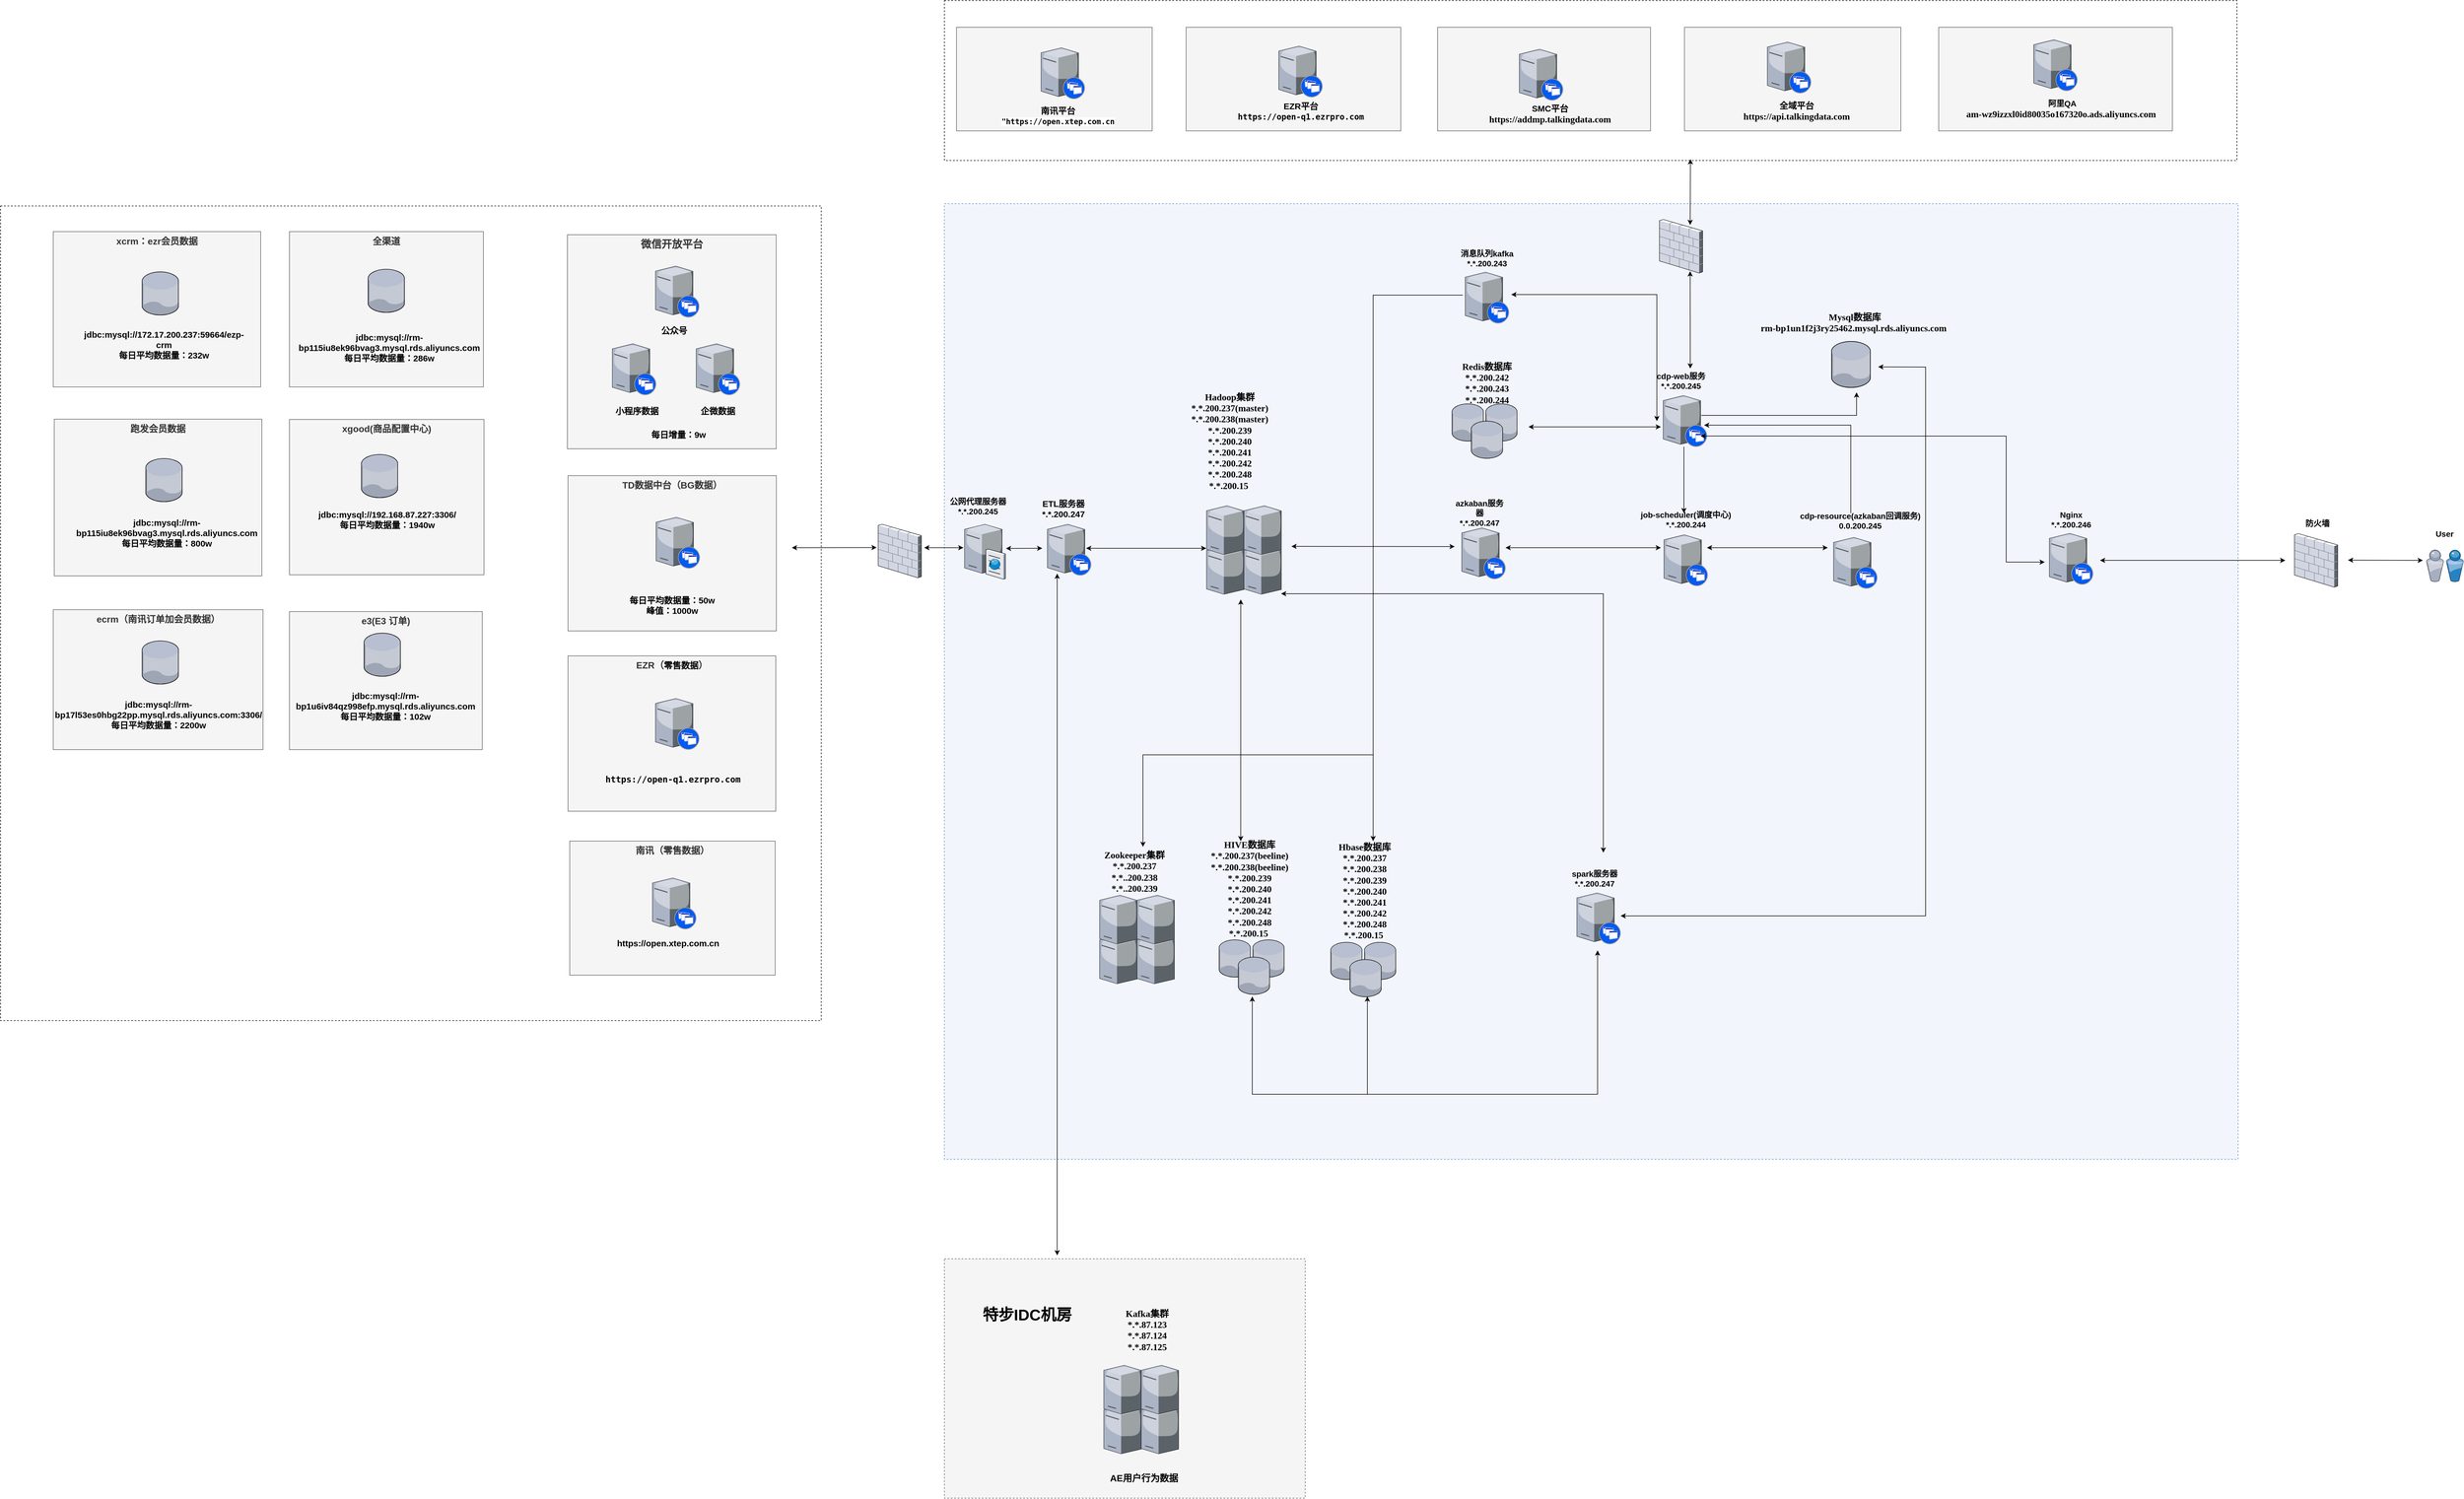 <mxfile version="24.0.7" type="github">
  <diagram name="Page-1" id="e3a06f82-3646-2815-327d-82caf3d4e204">
    <mxGraphModel dx="1952" dy="19" grid="0" gridSize="10" guides="1" tooltips="1" connect="1" arrows="1" fold="1" page="0" pageScale="1.5" pageWidth="1169" pageHeight="826" background="none" math="0" shadow="0">
      <root>
        <mxCell id="0" style=";html=1;" />
        <mxCell id="1" style=";html=1;" parent="0" />
        <mxCell id="J9wxSw6iIS5L3MnxYvVa-159" value="" style="rounded=0;whiteSpace=wrap;html=1;dashed=1;" vertex="1" parent="1">
          <mxGeometry x="-945" y="1126" width="1426" height="1416" as="geometry" />
        </mxCell>
        <mxCell id="J9wxSw6iIS5L3MnxYvVa-145" value="&lt;b style=&quot;font-size: 16px;&quot;&gt;xgood(&lt;/b&gt;&lt;span style=&quot;font-size: 16px;&quot;&gt;&lt;b&gt;商品配置中心&lt;/b&gt;&lt;/span&gt;&lt;b style=&quot;font-size: 16px;&quot;&gt;)&lt;/b&gt;" style="whiteSpace=wrap;html=1;fillColor=#f5f5f5;fontSize=14;strokeColor=#666666;verticalAlign=top;fontColor=#333333;" vertex="1" parent="1">
          <mxGeometry x="-443" y="1497.1" width="338" height="270" as="geometry" />
        </mxCell>
        <mxCell id="J9wxSw6iIS5L3MnxYvVa-85" value="" style="rounded=0;whiteSpace=wrap;html=1;dashed=1;" vertex="1" parent="1">
          <mxGeometry x="695" y="769" width="2246" height="278" as="geometry" />
        </mxCell>
        <mxCell id="J9wxSw6iIS5L3MnxYvVa-129" value="" style="rounded=0;whiteSpace=wrap;html=1;fillColor=#f5f5f5;fontColor=#333333;strokeColor=#666666;" vertex="1" parent="1">
          <mxGeometry x="1115" y="815.5" width="373" height="180" as="geometry" />
        </mxCell>
        <mxCell id="J9wxSw6iIS5L3MnxYvVa-125" value="" style="rounded=0;whiteSpace=wrap;html=1;fillColor=#f5f5f5;fontColor=#333333;strokeColor=#666666;" vertex="1" parent="1">
          <mxGeometry x="1981" y="815.5" width="376" height="180" as="geometry" />
        </mxCell>
        <mxCell id="J9wxSw6iIS5L3MnxYvVa-126" value="" style="rounded=0;whiteSpace=wrap;html=1;fillColor=#f5f5f5;fontColor=#333333;strokeColor=#666666;" vertex="1" parent="1">
          <mxGeometry x="1552" y="815.5" width="370" height="180" as="geometry" />
        </mxCell>
        <mxCell id="J9wxSw6iIS5L3MnxYvVa-118" value="" style="rounded=0;whiteSpace=wrap;html=1;dashed=1;fillColor=#f5f5f5;fontColor=#333333;strokeColor=#666666;" vertex="1" parent="1">
          <mxGeometry x="695" y="2956" width="627" height="416" as="geometry" />
        </mxCell>
        <mxCell id="J9wxSw6iIS5L3MnxYvVa-117" value="" style="rounded=0;whiteSpace=wrap;html=1;dashed=1;fillColor=#F2F6FC;strokeColor=#6c8ebf;" vertex="1" parent="1">
          <mxGeometry x="695" y="1122" width="2248" height="1661" as="geometry" />
        </mxCell>
        <mxCell id="6a7d8f32e03d9370-58" value="&lt;font style=&quot;font-size: 16px;&quot;&gt;&lt;b&gt;TD数据中台（BG数据）&lt;/b&gt;&lt;/font&gt;" style="whiteSpace=wrap;html=1;fillColor=#f5f5f5;fontSize=14;strokeColor=#666666;verticalAlign=top;fontColor=#333333;" parent="1" vertex="1">
          <mxGeometry x="41" y="1594.71" width="362" height="270" as="geometry" />
        </mxCell>
        <mxCell id="6a7d8f32e03d9370-57" value="&lt;b&gt;&lt;font style=&quot;font-size: 18px;&quot;&gt;微信开放平台&lt;/font&gt;&lt;/b&gt;" style="whiteSpace=wrap;html=1;fillColor=#f5f5f5;fontSize=14;strokeColor=#666666;verticalAlign=top;fontColor=#333333;" parent="1" vertex="1">
          <mxGeometry x="40" y="1176" width="362.75" height="372" as="geometry" />
        </mxCell>
        <mxCell id="6a7d8f32e03d9370-10" value="" style="verticalLabelPosition=bottom;aspect=fixed;html=1;verticalAlign=top;strokeColor=none;shape=mxgraph.citrix.xenapp_server;fillColor=#66B2FF;gradientColor=#0066CC;fontSize=14;" parent="1" vertex="1">
          <mxGeometry x="874.0" y="1679.25" width="76" height="89" as="geometry" />
        </mxCell>
        <mxCell id="6a7d8f32e03d9370-15" value="" style="verticalLabelPosition=top;aspect=fixed;html=1;verticalAlign=bottom;strokeColor=none;shape=mxgraph.citrix.cache_server;fillColor=#66B2FF;gradientColor=#0066CC;fontSize=14;labelPosition=center;align=center;" parent="1" vertex="1">
          <mxGeometry x="730" y="1677" width="71" height="97.5" as="geometry" />
        </mxCell>
        <mxCell id="6a7d8f32e03d9370-19" value="" style="verticalLabelPosition=bottom;aspect=fixed;html=1;verticalAlign=top;strokeColor=none;shape=mxgraph.citrix.firewall;fillColor=#66B2FF;gradientColor=#0066CC;fontSize=14;" parent="1" vertex="1">
          <mxGeometry x="580" y="1679.25" width="75" height="93" as="geometry" />
        </mxCell>
        <mxCell id="gLpcdgS0-0nNWrfdr-57-5" value="&lt;b&gt;&lt;font style=&quot;font-size: 15px;&quot;&gt;公众号&lt;/font&gt;&lt;/b&gt;" style="text;html=1;align=center;verticalAlign=middle;whiteSpace=wrap;rounded=0;" parent="1" vertex="1">
          <mxGeometry x="191.75" y="1326.6" width="67" height="30" as="geometry" />
        </mxCell>
        <mxCell id="gLpcdgS0-0nNWrfdr-57-6" value="小程序数据" style="text;html=1;align=center;verticalAlign=middle;whiteSpace=wrap;rounded=0;fontSize=15;fontStyle=1" parent="1" vertex="1">
          <mxGeometry x="115.75" y="1467.1" width="90.25" height="30" as="geometry" />
        </mxCell>
        <mxCell id="gLpcdgS0-0nNWrfdr-57-10" value="&lt;font style=&quot;font-size: 15px;&quot;&gt;&lt;b&gt;企微数据&lt;/b&gt;&lt;/font&gt;" style="text;html=1;align=center;verticalAlign=middle;whiteSpace=wrap;rounded=0;" parent="1" vertex="1">
          <mxGeometry x="268.25" y="1467.1" width="67" height="30" as="geometry" />
        </mxCell>
        <mxCell id="gLpcdgS0-0nNWrfdr-57-14" value="&lt;br&gt;&lt;div&gt;&lt;span style=&quot;font-size: 15px;&quot;&gt;&lt;b&gt;每日平均数据量：50w&lt;/b&gt;&lt;/span&gt;&lt;/div&gt;&lt;div&gt;&lt;span style=&quot;font-size: 15px;&quot;&gt;&lt;b&gt;峰值：1000w&lt;/b&gt;&lt;/span&gt;&lt;/div&gt;" style="text;html=1;align=center;verticalAlign=middle;whiteSpace=wrap;rounded=0;" parent="1" vertex="1">
          <mxGeometry x="113" y="1798" width="218.12" height="29.71" as="geometry" />
        </mxCell>
        <mxCell id="gLpcdgS0-0nNWrfdr-57-15" value="&lt;b&gt;&lt;font style=&quot;font-size: 16px;&quot;&gt;EZR（&lt;/font&gt;&lt;/b&gt;&lt;span style=&quot;color: rgb(0, 0, 0); font-size: 15px; font-weight: 700;&quot;&gt;零售数据&lt;/span&gt;&lt;b&gt;&lt;font style=&quot;font-size: 16px;&quot;&gt;）&lt;/font&gt;&lt;/b&gt;" style="whiteSpace=wrap;html=1;fillColor=#f5f5f5;fontSize=14;strokeColor=#666666;verticalAlign=top;fontColor=#333333;" parent="1" vertex="1">
          <mxGeometry x="41" y="1908" width="361" height="270" as="geometry" />
        </mxCell>
        <mxCell id="gLpcdgS0-0nNWrfdr-57-18" value="&lt;b&gt;&lt;font style=&quot;font-size: 16px;&quot;&gt;南讯（零售数据）&lt;/font&gt;&lt;/b&gt;" style="whiteSpace=wrap;html=1;fillColor=#f5f5f5;fontSize=14;strokeColor=#666666;verticalAlign=top;fontColor=#333333;" parent="1" vertex="1">
          <mxGeometry x="44" y="2229.95" width="357" height="233.05" as="geometry" />
        </mxCell>
        <mxCell id="gLpcdgS0-0nNWrfdr-57-29" value="ETL服务器&lt;div style=&quot;font-size: 15px;&quot;&gt;*.*.200.247&lt;/div&gt;" style="text;html=1;align=center;verticalAlign=middle;whiteSpace=wrap;rounded=0;fontSize=15;fontStyle=1" parent="1" vertex="1">
          <mxGeometry x="832" y="1637" width="140" height="30" as="geometry" />
        </mxCell>
        <mxCell id="gLpcdgS0-0nNWrfdr-57-30" value="公网代理服务器&lt;div style=&quot;font-size: 14px;&quot;&gt;*.*.200.245&lt;/div&gt;" style="text;html=1;align=center;verticalAlign=middle;whiteSpace=wrap;rounded=0;fontSize=14;fontStyle=1" parent="1" vertex="1">
          <mxGeometry x="701" y="1633" width="105" height="30" as="geometry" />
        </mxCell>
        <mxCell id="gLpcdgS0-0nNWrfdr-57-40" value="" style="verticalLabelPosition=bottom;aspect=fixed;html=1;verticalAlign=top;strokeColor=none;shape=mxgraph.citrix.xenapp_server;fillColor=#66B2FF;gradientColor=#0066CC;fontSize=14;" parent="1" vertex="1">
          <mxGeometry x="1276" y="848" width="76" height="89" as="geometry" />
        </mxCell>
        <mxCell id="gLpcdgS0-0nNWrfdr-57-41" value="EZR平台&lt;div&gt;&lt;font face=&quot;JetBrains Mono, monospace&quot;&gt;&lt;span style=&quot;font-size: 14px;&quot;&gt;https://open-q1.ezrpro.com&lt;/span&gt;&lt;/font&gt;&lt;br&gt;&lt;/div&gt;" style="text;html=1;align=center;verticalAlign=middle;whiteSpace=wrap;rounded=0;fontSize=15;fontStyle=1" parent="1" vertex="1">
          <mxGeometry x="1149.5" y="946" width="329" height="30.5" as="geometry" />
        </mxCell>
        <mxCell id="J9wxSw6iIS5L3MnxYvVa-1" value="" style="verticalLabelPosition=bottom;aspect=fixed;html=1;verticalAlign=top;strokeColor=none;shape=mxgraph.citrix.xenapp_server;fillColor=#66B2FF;gradientColor=#0066CC;fontSize=14;" vertex="1" parent="1">
          <mxGeometry x="193.0" y="1230.6" width="76" height="89" as="geometry" />
        </mxCell>
        <mxCell id="J9wxSw6iIS5L3MnxYvVa-2" value="" style="verticalLabelPosition=bottom;aspect=fixed;html=1;verticalAlign=top;strokeColor=none;shape=mxgraph.citrix.xenapp_server;fillColor=#66B2FF;gradientColor=#0066CC;fontSize=14;" vertex="1" parent="1">
          <mxGeometry x="118.0" y="1365.6" width="76" height="89" as="geometry" />
        </mxCell>
        <mxCell id="J9wxSw6iIS5L3MnxYvVa-3" value="" style="verticalLabelPosition=bottom;aspect=fixed;html=1;verticalAlign=top;strokeColor=none;shape=mxgraph.citrix.xenapp_server;fillColor=#66B2FF;gradientColor=#0066CC;fontSize=14;" vertex="1" parent="1">
          <mxGeometry x="263.75" y="1365.6" width="76" height="89" as="geometry" />
        </mxCell>
        <mxCell id="J9wxSw6iIS5L3MnxYvVa-4" value="" style="verticalLabelPosition=bottom;aspect=fixed;html=1;verticalAlign=top;strokeColor=none;shape=mxgraph.citrix.xenapp_server;fillColor=#66B2FF;gradientColor=#0066CC;fontSize=14;" vertex="1" parent="1">
          <mxGeometry x="194.0" y="1667" width="76" height="89" as="geometry" />
        </mxCell>
        <mxCell id="J9wxSw6iIS5L3MnxYvVa-6" value="" style="verticalLabelPosition=bottom;aspect=fixed;html=1;verticalAlign=top;strokeColor=none;shape=mxgraph.citrix.xenapp_server;fillColor=#66B2FF;gradientColor=#0066CC;fontSize=14;" vertex="1" parent="1">
          <mxGeometry x="193.0" y="1982.0" width="76" height="89" as="geometry" />
        </mxCell>
        <mxCell id="J9wxSw6iIS5L3MnxYvVa-7" value="" style="rounded=0;whiteSpace=wrap;html=1;fillColor=#f5f5f5;fontColor=#333333;strokeColor=#666666;" vertex="1" parent="1">
          <mxGeometry x="716" y="815.5" width="340" height="180" as="geometry" />
        </mxCell>
        <mxCell id="J9wxSw6iIS5L3MnxYvVa-8" value="" style="verticalLabelPosition=bottom;aspect=fixed;html=1;verticalAlign=top;strokeColor=none;shape=mxgraph.citrix.xenapp_server;fillColor=#66B2FF;gradientColor=#0066CC;fontSize=14;" vertex="1" parent="1">
          <mxGeometry x="863" y="851" width="76" height="89" as="geometry" />
        </mxCell>
        <mxCell id="J9wxSw6iIS5L3MnxYvVa-9" value="南讯平台&lt;div&gt;&lt;span style=&quot;font-family: &amp;quot;JetBrains Mono&amp;quot;, monospace; font-size: 9.8pt; background-color: rgb(255, 255, 255);&quot;&gt;&quot;https://open.xtep.com.cn&lt;/span&gt;&lt;/div&gt;" style="text;html=1;align=center;verticalAlign=middle;whiteSpace=wrap;rounded=0;fontSize=15;fontStyle=1" vertex="1" parent="1">
          <mxGeometry x="729" y="960" width="327" height="17" as="geometry" />
        </mxCell>
        <mxCell id="J9wxSw6iIS5L3MnxYvVa-11" value="" style="verticalLabelPosition=bottom;aspect=fixed;html=1;verticalAlign=top;strokeColor=none;shape=mxgraph.citrix.xenapp_server;fillColor=#66B2FF;gradientColor=#0066CC;fontSize=14;" vertex="1" parent="1">
          <mxGeometry x="1694.0" y="853.5" width="76" height="89" as="geometry" />
        </mxCell>
        <mxCell id="J9wxSw6iIS5L3MnxYvVa-12" value="SMC平台&lt;div&gt;&lt;div&gt;&lt;span style=&quot;font-size: 12pt; font-family: BookAntiqua;&quot;&gt;https://addmp.talkingdata.com&lt;/span&gt;&lt;/div&gt;&lt;br&gt;&lt;/div&gt;" style="text;html=1;align=center;verticalAlign=middle;whiteSpace=wrap;rounded=0;fontSize=15;fontStyle=1" vertex="1" parent="1">
          <mxGeometry x="1626.5" y="960" width="241" height="30" as="geometry" />
        </mxCell>
        <mxCell id="J9wxSw6iIS5L3MnxYvVa-14" value="" style="verticalLabelPosition=bottom;aspect=fixed;html=1;verticalAlign=top;strokeColor=none;shape=mxgraph.citrix.xenapp_server;fillColor=#66B2FF;gradientColor=#0066CC;fontSize=14;" vertex="1" parent="1">
          <mxGeometry x="2125" y="841" width="76" height="89" as="geometry" />
        </mxCell>
        <mxCell id="J9wxSw6iIS5L3MnxYvVa-15" value="全域平台&lt;div&gt;&lt;p style=&quot;margin: 0pt 0pt 0.0pt; text-align: justify; font-family: 等线; font-size: 10.5pt;&quot; class=&quot;MsoNormal&quot;&gt;&lt;span style=&quot;font-family: 宋体; font-size: 12pt;&quot;&gt;https://api.talkingdata.com&lt;/span&gt;&lt;/p&gt;&lt;/div&gt;" style="text;html=1;align=center;verticalAlign=middle;whiteSpace=wrap;rounded=0;fontSize=15;fontStyle=1" vertex="1" parent="1">
          <mxGeometry x="2112.19" y="947" width="127.81" height="28.5" as="geometry" />
        </mxCell>
        <mxCell id="J9wxSw6iIS5L3MnxYvVa-16" value="" style="verticalLabelPosition=bottom;sketch=0;aspect=fixed;html=1;verticalAlign=top;strokeColor=none;align=center;outlineConnect=0;shape=mxgraph.citrix.tower_server;" vertex="1" parent="1">
          <mxGeometry x="1150.5" y="1716" width="65" height="85" as="geometry" />
        </mxCell>
        <mxCell id="J9wxSw6iIS5L3MnxYvVa-17" value="" style="verticalLabelPosition=bottom;sketch=0;aspect=fixed;html=1;verticalAlign=top;strokeColor=none;align=center;outlineConnect=0;shape=mxgraph.citrix.tower_server;" vertex="1" parent="1">
          <mxGeometry x="1215.5" y="1716" width="65" height="85" as="geometry" />
        </mxCell>
        <mxCell id="J9wxSw6iIS5L3MnxYvVa-18" value="" style="verticalLabelPosition=bottom;sketch=0;aspect=fixed;html=1;verticalAlign=top;strokeColor=none;align=center;outlineConnect=0;shape=mxgraph.citrix.tower_server;" vertex="1" parent="1">
          <mxGeometry x="1150.5" y="1647" width="65" height="85" as="geometry" />
        </mxCell>
        <mxCell id="J9wxSw6iIS5L3MnxYvVa-19" value="" style="verticalLabelPosition=bottom;sketch=0;aspect=fixed;html=1;verticalAlign=top;strokeColor=none;align=center;outlineConnect=0;shape=mxgraph.citrix.tower_server;" vertex="1" parent="1">
          <mxGeometry x="1215.5" y="1647" width="65" height="85" as="geometry" />
        </mxCell>
        <mxCell id="J9wxSw6iIS5L3MnxYvVa-20" value="&lt;div&gt;&lt;span style=&quot;font-size: 12.025pt; font-family: 宋体; font-weight: bold;&quot;&gt;Hadoop集群&lt;br&gt;&lt;/span&gt;&lt;/div&gt;&lt;div&gt;&lt;span style=&quot;font-size: 12pt; font-family: 宋体; font-weight: bold;&quot;&gt;*.*.200.237(master)&lt;br&gt;&lt;/span&gt;&lt;/div&gt;&lt;div&gt;&lt;span style=&quot;font-size: 12pt; font-family: 宋体; font-weight: bold;&quot;&gt;*.*.200.238(master)&lt;br&gt;&lt;/span&gt;&lt;/div&gt;&lt;div&gt;&lt;span style=&quot;font-size: 12pt; font-family: 宋体; font-weight: bold;&quot;&gt;*.*.200.239&lt;br&gt;&lt;/span&gt;&lt;/div&gt;&lt;div&gt;&lt;span style=&quot;font-size: 12pt; font-family: 宋体; font-weight: bold;&quot;&gt;*.*.200.240&lt;br&gt;&lt;/span&gt;&lt;/div&gt;&lt;div&gt;&lt;span style=&quot;font-size: 12pt; font-family: 宋体; font-weight: bold;&quot;&gt;*.*.200.241&lt;br&gt;&lt;/span&gt;&lt;/div&gt;&lt;div&gt;&lt;span style=&quot;font-size: 12.025pt; font-family: 宋体; font-weight: bold;&quot;&gt;*.*.200.242&lt;br&gt;&lt;/span&gt;&lt;/div&gt;&lt;div&gt;&lt;span style=&quot;font-size: 12pt; font-family: 宋体; font-weight: bold;&quot;&gt;*.*.200.248&lt;br&gt;&lt;/span&gt;&lt;/div&gt;&lt;div&gt;&lt;span style=&quot;font-size: 12pt; font-family: 宋体; font-weight: bold;&quot;&gt;*.*.200.15&amp;nbsp;&lt;/span&gt;&lt;/div&gt;&lt;div&gt;&lt;br&gt;&lt;/div&gt;" style="text;html=1;align=center;verticalAlign=middle;whiteSpace=wrap;rounded=0;" vertex="1" parent="1">
          <mxGeometry x="1090" y="1437" width="202" height="210" as="geometry" />
        </mxCell>
        <mxCell id="J9wxSw6iIS5L3MnxYvVa-21" value="" style="verticalLabelPosition=bottom;aspect=fixed;html=1;verticalAlign=top;strokeColor=none;shape=mxgraph.citrix.xenapp_server;fillColor=#66B2FF;gradientColor=#0066CC;fontSize=14;" vertex="1" parent="1">
          <mxGeometry x="187.75" y="2294.0" width="76" height="89" as="geometry" />
        </mxCell>
        <mxCell id="J9wxSw6iIS5L3MnxYvVa-22" value="" style="verticalLabelPosition=bottom;sketch=0;aspect=fixed;html=1;verticalAlign=top;strokeColor=none;align=center;outlineConnect=0;shape=mxgraph.citrix.database;" vertex="1" parent="1">
          <mxGeometry x="1577.13" y="1470" width="55" height="64.71" as="geometry" />
        </mxCell>
        <mxCell id="J9wxSw6iIS5L3MnxYvVa-24" value="" style="verticalLabelPosition=bottom;sketch=0;aspect=fixed;html=1;verticalAlign=top;strokeColor=none;align=center;outlineConnect=0;shape=mxgraph.citrix.database;" vertex="1" parent="1">
          <mxGeometry x="1635.69" y="1470" width="55" height="64.71" as="geometry" />
        </mxCell>
        <mxCell id="J9wxSw6iIS5L3MnxYvVa-25" value="" style="verticalLabelPosition=bottom;sketch=0;aspect=fixed;html=1;verticalAlign=top;strokeColor=none;align=center;outlineConnect=0;shape=mxgraph.citrix.database;" vertex="1" parent="1">
          <mxGeometry x="1610.5" y="1500" width="55" height="64.71" as="geometry" />
        </mxCell>
        <mxCell id="J9wxSw6iIS5L3MnxYvVa-26" value="&lt;div&gt;&lt;span style=&quot;font-size: 12pt; font-family: 宋体; font-weight: bold;&quot;&gt;Redis数据库&lt;br&gt;&lt;/span&gt;&lt;/div&gt;&lt;div&gt;&lt;span style=&quot;font-size: 12pt; font-family: 宋体; font-weight: bold;&quot;&gt;*.*.200.242&lt;br&gt;&lt;/span&gt;&lt;/div&gt;&lt;div&gt;&lt;span style=&quot;font-size: 12pt; font-family: 宋体; font-weight: bold;&quot;&gt;*.*.200.243&lt;br&gt;&lt;/span&gt;&lt;/div&gt;&lt;div&gt;&lt;span style=&quot;font-size: 12pt; font-family: 宋体; font-weight: bold;&quot;&gt;&amp;nbsp;*.*.200.244&amp;nbsp;&lt;/span&gt;&lt;/div&gt;&lt;div&gt;&lt;br&gt;&lt;/div&gt;" style="text;html=1;align=center;verticalAlign=middle;whiteSpace=wrap;rounded=0;" vertex="1" parent="1">
          <mxGeometry x="1570" y="1400" width="136" height="81" as="geometry" />
        </mxCell>
        <mxCell id="J9wxSw6iIS5L3MnxYvVa-27" value="" style="verticalLabelPosition=bottom;sketch=0;aspect=fixed;html=1;verticalAlign=top;strokeColor=none;align=center;outlineConnect=0;shape=mxgraph.citrix.database;" vertex="1" parent="1">
          <mxGeometry x="1172.29" y="2401.65" width="55" height="64.71" as="geometry" />
        </mxCell>
        <mxCell id="J9wxSw6iIS5L3MnxYvVa-28" value="" style="verticalLabelPosition=bottom;sketch=0;aspect=fixed;html=1;verticalAlign=top;strokeColor=none;align=center;outlineConnect=0;shape=mxgraph.citrix.database;" vertex="1" parent="1">
          <mxGeometry x="1230.85" y="2401.65" width="55" height="64.71" as="geometry" />
        </mxCell>
        <mxCell id="J9wxSw6iIS5L3MnxYvVa-29" value="" style="verticalLabelPosition=bottom;sketch=0;aspect=fixed;html=1;verticalAlign=top;strokeColor=none;align=center;outlineConnect=0;shape=mxgraph.citrix.database;" vertex="1" parent="1">
          <mxGeometry x="1205.66" y="2431.65" width="55" height="64.71" as="geometry" />
        </mxCell>
        <mxCell id="J9wxSw6iIS5L3MnxYvVa-30" value="&lt;div&gt;&lt;br&gt;&lt;div&gt;&lt;span style=&quot;font-size: 12pt; font-family: 宋体; font-weight: bold;&quot;&gt;HIVE数据库&lt;br&gt;&lt;/span&gt;&lt;/div&gt;&lt;div&gt;&lt;span style=&quot;font-size: 12pt; font-family: 宋体; font-weight: bold;&quot;&gt;*.*.200.237(beeline)&lt;br&gt;&lt;/span&gt;&lt;/div&gt;&lt;div&gt;&lt;span style=&quot;font-size: 12pt; font-family: 宋体; font-weight: bold;&quot;&gt;*.*.200.238(beeline)&lt;br&gt;&lt;/span&gt;&lt;/div&gt;&lt;div&gt;&lt;span style=&quot;font-size: 12pt; font-family: 宋体; font-weight: bold;&quot;&gt;*.*.200.239&lt;br&gt;&lt;/span&gt;&lt;/div&gt;&lt;div&gt;&lt;span style=&quot;font-size: 12.025pt; font-family: 宋体; font-weight: bold;&quot;&gt;*.*.200.240&lt;br&gt;&lt;/span&gt;&lt;/div&gt;&lt;div&gt;&lt;span style=&quot;font-size: 12pt; font-family: 宋体; font-weight: bold;&quot;&gt;*.*.200.241&lt;br&gt;&lt;/span&gt;&lt;/div&gt;&lt;div&gt;&lt;span style=&quot;font-size: 12pt; font-family: 宋体; font-weight: bold;&quot;&gt;*.*.200.242&lt;br&gt;&lt;/span&gt;&lt;/div&gt;&lt;div&gt;&lt;span style=&quot;font-size: 12pt; font-family: 宋体; font-weight: bold;&quot;&gt;*.*.200.248&lt;br&gt;&lt;/span&gt;&lt;/div&gt;&lt;div&gt;&lt;span style=&quot;font-size: 12pt; font-family: 宋体; font-weight: bold;&quot;&gt;*.*.200.15&amp;nbsp;&lt;/span&gt;&lt;/div&gt;&lt;br&gt;&lt;/div&gt;" style="text;html=1;align=center;verticalAlign=middle;whiteSpace=wrap;rounded=0;" vertex="1" parent="1">
          <mxGeometry x="1150.5" y="2201.65" width="149.31" height="222" as="geometry" />
        </mxCell>
        <mxCell id="J9wxSw6iIS5L3MnxYvVa-35" value="" style="verticalLabelPosition=bottom;sketch=0;aspect=fixed;html=1;verticalAlign=top;strokeColor=none;align=center;outlineConnect=0;shape=mxgraph.citrix.database;" vertex="1" parent="1">
          <mxGeometry x="1366.26" y="2405.89" width="55" height="64.71" as="geometry" />
        </mxCell>
        <mxCell id="J9wxSw6iIS5L3MnxYvVa-36" value="" style="verticalLabelPosition=bottom;sketch=0;aspect=fixed;html=1;verticalAlign=top;strokeColor=none;align=center;outlineConnect=0;shape=mxgraph.citrix.database;" vertex="1" parent="1">
          <mxGeometry x="1424.82" y="2405.89" width="55" height="64.71" as="geometry" />
        </mxCell>
        <mxCell id="J9wxSw6iIS5L3MnxYvVa-37" value="" style="verticalLabelPosition=bottom;sketch=0;aspect=fixed;html=1;verticalAlign=top;strokeColor=none;align=center;outlineConnect=0;shape=mxgraph.citrix.database;" vertex="1" parent="1">
          <mxGeometry x="1399.63" y="2435.89" width="55" height="64.71" as="geometry" />
        </mxCell>
        <mxCell id="J9wxSw6iIS5L3MnxYvVa-38" value="&lt;div&gt;&lt;span style=&quot;font-size: 12pt; font-family: 宋体; font-weight: bold;&quot;&gt;Hbase数据库&lt;br/&gt;&lt;/span&gt;&lt;/div&gt;&lt;div&gt;&lt;span style=&quot;font-size: 12pt; font-family: 宋体; font-weight: bold;&quot;&gt;*.*.200.237&lt;br/&gt;&lt;/span&gt;&lt;/div&gt;&lt;div&gt;&lt;span style=&quot;font-family: 宋体; font-size: 16px; font-weight: 700; background-color: initial;&quot;&gt;*.*.&lt;/span&gt;&lt;span style=&quot;font-size: 12pt; font-family: 宋体; font-weight: bold;&quot;&gt;200.238&lt;br/&gt;&lt;/span&gt;&lt;/div&gt;&lt;div&gt;&lt;span style=&quot;font-family: 宋体; font-size: 16px; font-weight: 700; background-color: initial;&quot;&gt;*.*.&lt;/span&gt;&lt;span style=&quot;font-size: 12pt; font-family: 宋体; font-weight: bold;&quot;&gt;200.239&lt;br/&gt;&lt;/span&gt;&lt;/div&gt;&lt;div&gt;&lt;span style=&quot;font-family: 宋体; font-size: 16px; font-weight: 700; background-color: initial;&quot;&gt;*.*.&lt;/span&gt;&lt;span style=&quot;font-size: 12.025pt; font-family: 宋体; font-weight: bold;&quot;&gt;200.240&lt;br/&gt;&lt;/span&gt;&lt;/div&gt;&lt;div&gt;&lt;span style=&quot;font-family: 宋体; font-size: 16px; font-weight: 700; background-color: initial;&quot;&gt;*.*.&lt;/span&gt;&lt;span style=&quot;font-size: 12pt; font-family: 宋体; font-weight: bold;&quot;&gt;200.241&lt;br/&gt;&lt;/span&gt;&lt;/div&gt;&lt;div&gt;&lt;span style=&quot;font-family: 宋体; font-size: 16px; font-weight: 700; background-color: initial;&quot;&gt;*.*.&lt;/span&gt;&lt;span style=&quot;font-size: 12pt; font-family: 宋体; font-weight: bold;&quot;&gt;200.242&lt;br/&gt;&lt;/span&gt;&lt;/div&gt;&lt;div&gt;&lt;span style=&quot;font-family: 宋体; font-size: 16px; font-weight: 700; background-color: initial;&quot;&gt;*.*.&lt;/span&gt;&lt;span style=&quot;font-size: 12pt; font-family: 宋体; font-weight: bold;&quot;&gt;200.248&lt;br/&gt;&lt;/span&gt;&lt;/div&gt;&lt;div&gt;&lt;span style=&quot;font-family: 宋体; font-size: 16px; font-weight: 700; background-color: initial;&quot;&gt;*.*.&lt;/span&gt;&lt;span style=&quot;font-size: 12pt; font-family: 宋体; font-weight: bold;&quot;&gt;200.15&amp;nbsp;&lt;br&gt;&lt;/span&gt;&lt;/div&gt;&lt;div&gt;&lt;br/&gt;&lt;/div&gt;" style="text;html=1;align=center;verticalAlign=middle;whiteSpace=wrap;rounded=0;" vertex="1" parent="1">
          <mxGeometry x="1345.69" y="2211.5" width="158.56" height="224.5" as="geometry" />
        </mxCell>
        <mxCell id="J9wxSw6iIS5L3MnxYvVa-39" value="" style="verticalLabelPosition=bottom;sketch=0;aspect=fixed;html=1;verticalAlign=top;strokeColor=none;align=center;outlineConnect=0;shape=mxgraph.citrix.tower_server;" vertex="1" parent="1">
          <mxGeometry x="964.75" y="2393" width="65" height="85" as="geometry" />
        </mxCell>
        <mxCell id="J9wxSw6iIS5L3MnxYvVa-40" value="" style="verticalLabelPosition=bottom;sketch=0;aspect=fixed;html=1;verticalAlign=top;strokeColor=none;align=center;outlineConnect=0;shape=mxgraph.citrix.tower_server;" vertex="1" parent="1">
          <mxGeometry x="1029.75" y="2393" width="65" height="85" as="geometry" />
        </mxCell>
        <mxCell id="J9wxSw6iIS5L3MnxYvVa-41" value="" style="verticalLabelPosition=bottom;sketch=0;aspect=fixed;html=1;verticalAlign=top;strokeColor=none;align=center;outlineConnect=0;shape=mxgraph.citrix.tower_server;" vertex="1" parent="1">
          <mxGeometry x="964.75" y="2324" width="65" height="85" as="geometry" />
        </mxCell>
        <mxCell id="J9wxSw6iIS5L3MnxYvVa-42" value="" style="verticalLabelPosition=bottom;sketch=0;aspect=fixed;html=1;verticalAlign=top;strokeColor=none;align=center;outlineConnect=0;shape=mxgraph.citrix.tower_server;" vertex="1" parent="1">
          <mxGeometry x="1029.75" y="2324" width="65" height="85" as="geometry" />
        </mxCell>
        <mxCell id="J9wxSw6iIS5L3MnxYvVa-43" value="&lt;div&gt;&lt;span style=&quot;font-size: 12pt; font-family: 宋体; font-weight: bold;&quot;&gt;Zookeeper集群&lt;br&gt;&lt;/span&gt;&lt;/div&gt;&lt;div&gt;&lt;span style=&quot;font-size: 12pt; font-family: 宋体; font-weight: bold;&quot;&gt;*.*.200.237&lt;br&gt;&lt;/span&gt;&lt;/div&gt;&lt;div&gt;&lt;span style=&quot;font-family: 宋体; font-size: 16px; font-weight: 700; background-color: initial;&quot;&gt;*.*.&lt;/span&gt;&lt;span style=&quot;font-size: 12pt; font-family: 宋体; font-weight: bold;&quot;&gt;.200.238&lt;br&gt;&lt;/span&gt;&lt;/div&gt;&lt;div&gt;&lt;span style=&quot;font-family: 宋体; font-size: 16px; font-weight: 700; background-color: initial;&quot;&gt;*.*.&lt;/span&gt;&lt;span style=&quot;font-size: 12pt; font-family: 宋体; font-weight: bold;&quot;&gt;.200.239&lt;br&gt;&lt;/span&gt;&lt;/div&gt;&lt;br&gt;&lt;div&gt;&lt;span style=&quot;font-family: 宋体; font-size: 12pt; font-weight: bold; background-color: initial;&quot;&gt;&amp;nbsp;&lt;/span&gt;&lt;br&gt;&lt;/div&gt;&lt;div&gt;&lt;br&gt;&lt;/div&gt;" style="text;html=1;align=center;verticalAlign=middle;whiteSpace=wrap;rounded=0;" vertex="1" parent="1">
          <mxGeometry x="950" y="2267" width="150.5" height="79" as="geometry" />
        </mxCell>
        <mxCell id="J9wxSw6iIS5L3MnxYvVa-44" value="" style="verticalLabelPosition=bottom;sketch=0;aspect=fixed;html=1;verticalAlign=top;strokeColor=none;align=center;outlineConnect=0;shape=mxgraph.citrix.tower_server;" vertex="1" parent="1">
          <mxGeometry x="972" y="3210" width="65" height="85" as="geometry" />
        </mxCell>
        <mxCell id="J9wxSw6iIS5L3MnxYvVa-45" value="" style="verticalLabelPosition=bottom;sketch=0;aspect=fixed;html=1;verticalAlign=top;strokeColor=none;align=center;outlineConnect=0;shape=mxgraph.citrix.tower_server;" vertex="1" parent="1">
          <mxGeometry x="1037" y="3210" width="65" height="85" as="geometry" />
        </mxCell>
        <mxCell id="J9wxSw6iIS5L3MnxYvVa-46" value="" style="verticalLabelPosition=bottom;sketch=0;aspect=fixed;html=1;verticalAlign=top;strokeColor=none;align=center;outlineConnect=0;shape=mxgraph.citrix.tower_server;" vertex="1" parent="1">
          <mxGeometry x="972" y="3141" width="65" height="85" as="geometry" />
        </mxCell>
        <mxCell id="J9wxSw6iIS5L3MnxYvVa-47" value="" style="verticalLabelPosition=bottom;sketch=0;aspect=fixed;html=1;verticalAlign=top;strokeColor=none;align=center;outlineConnect=0;shape=mxgraph.citrix.tower_server;" vertex="1" parent="1">
          <mxGeometry x="1037" y="3141" width="65" height="85" as="geometry" />
        </mxCell>
        <mxCell id="J9wxSw6iIS5L3MnxYvVa-48" value="&lt;div&gt;&lt;span style=&quot;font-size: 12pt; font-family: 宋体; font-weight: bold;&quot;&gt;Kafka集群&lt;br&gt;&lt;/span&gt;&lt;/div&gt;&lt;div&gt;&lt;span style=&quot;font-size: 12pt; font-family: 宋体; font-weight: bold;&quot;&gt;*.*.87.123&lt;br&gt;&lt;/span&gt;&lt;/div&gt;&lt;div&gt;&lt;span style=&quot;font-family: 宋体; font-size: 16px; font-weight: 700; background-color: initial;&quot;&gt;*.*.&lt;/span&gt;&lt;span style=&quot;font-size: 12pt; font-family: 宋体; font-weight: bold;&quot;&gt;87.124&lt;br&gt;&lt;/span&gt;&lt;/div&gt;&lt;div&gt;&lt;span style=&quot;font-family: 宋体; font-size: 16px; font-weight: 700; background-color: initial;&quot;&gt;&amp;nbsp;*.*.&lt;/span&gt;&lt;span style=&quot;font-size: 12pt; font-family: 宋体; font-weight: bold;&quot;&gt;87.125&amp;nbsp;&lt;br&gt;&lt;/span&gt;&lt;/div&gt;&lt;div&gt;&lt;br&gt;&lt;/div&gt;" style="text;html=1;align=center;verticalAlign=middle;whiteSpace=wrap;rounded=0;" vertex="1" parent="1">
          <mxGeometry x="972" y="3047" width="150.5" height="80" as="geometry" />
        </mxCell>
        <mxCell id="J9wxSw6iIS5L3MnxYvVa-49" value="" style="verticalLabelPosition=bottom;aspect=fixed;html=1;verticalAlign=top;strokeColor=none;shape=mxgraph.citrix.xenapp_server;fillColor=#66B2FF;gradientColor=#0066CC;fontSize=14;" vertex="1" parent="1">
          <mxGeometry x="1594" y="1685.5" width="76" height="89" as="geometry" />
        </mxCell>
        <mxCell id="J9wxSw6iIS5L3MnxYvVa-50" value="&lt;b style=&quot;font-size: 14px;&quot;&gt;&lt;font style=&quot;font-size: 14px;&quot;&gt;azkaban服务器&lt;/font&gt;&lt;/b&gt;&lt;div style=&quot;font-size: 14px;&quot;&gt;&lt;b style=&quot;&quot;&gt;&lt;font style=&quot;font-size: 14px;&quot;&gt;*.*.200.247&lt;/font&gt;&lt;/b&gt;&lt;/div&gt;" style="text;html=1;align=center;verticalAlign=middle;whiteSpace=wrap;rounded=0;" vertex="1" parent="1">
          <mxGeometry x="1580" y="1640" width="90" height="40" as="geometry" />
        </mxCell>
        <mxCell id="J9wxSw6iIS5L3MnxYvVa-56" value="" style="endArrow=classic;startArrow=classic;html=1;rounded=0;exitX=0.885;exitY=0.469;exitDx=0;exitDy=0;exitPerimeter=0;" edge="1" parent="1" source="6a7d8f32e03d9370-10">
          <mxGeometry width="50" height="50" relative="1" as="geometry">
            <mxPoint x="1040" y="1718" as="sourcePoint" />
            <mxPoint x="1150" y="1721" as="targetPoint" />
          </mxGeometry>
        </mxCell>
        <mxCell id="J9wxSw6iIS5L3MnxYvVa-59" value="" style="endArrow=classic;startArrow=classic;html=1;rounded=0;exitX=1.031;exitY=0.528;exitDx=0;exitDy=0;exitPerimeter=0;entryX=-0.162;entryY=0.365;entryDx=0;entryDy=0;entryPerimeter=0;" edge="1" parent="1" target="J9wxSw6iIS5L3MnxYvVa-49">
          <mxGeometry width="50" height="50" relative="1" as="geometry">
            <mxPoint x="1298" y="1717.66" as="sourcePoint" />
            <mxPoint x="1549.75" y="1716.83" as="targetPoint" />
          </mxGeometry>
        </mxCell>
        <mxCell id="J9wxSw6iIS5L3MnxYvVa-60" value="" style="verticalLabelPosition=bottom;aspect=fixed;html=1;verticalAlign=top;strokeColor=none;shape=mxgraph.citrix.xenapp_server;fillColor=#66B2FF;gradientColor=#0066CC;fontSize=14;" vertex="1" parent="1">
          <mxGeometry x="1944" y="1455.5" width="76" height="89" as="geometry" />
        </mxCell>
        <mxCell id="J9wxSw6iIS5L3MnxYvVa-61" value="&lt;font style=&quot;font-size: 14px;&quot;&gt;&lt;b&gt;cdp-web服务&lt;/b&gt;&lt;/font&gt;&lt;div style=&quot;font-size: 14px;&quot;&gt;&lt;font style=&quot;font-size: 14px;&quot;&gt;&lt;b&gt;*.*.200.245&lt;/b&gt;&lt;/font&gt;&lt;/div&gt;" style="text;html=1;align=center;verticalAlign=middle;whiteSpace=wrap;rounded=0;" vertex="1" parent="1">
          <mxGeometry x="1930" y="1410" width="90" height="40" as="geometry" />
        </mxCell>
        <mxCell id="J9wxSw6iIS5L3MnxYvVa-62" value="" style="verticalLabelPosition=bottom;aspect=fixed;html=1;verticalAlign=top;strokeColor=none;shape=mxgraph.citrix.firewall;fillColor=#66B2FF;gradientColor=#0066CC;fontSize=14;" vertex="1" parent="1">
          <mxGeometry x="1937.5" y="1149.5" width="75" height="93" as="geometry" />
        </mxCell>
        <mxCell id="J9wxSw6iIS5L3MnxYvVa-63" value="" style="verticalLabelPosition=bottom;aspect=fixed;html=1;verticalAlign=top;strokeColor=none;shape=mxgraph.citrix.xenapp_server;fillColor=#66B2FF;gradientColor=#0066CC;fontSize=14;" vertex="1" parent="1">
          <mxGeometry x="1600" y="1241" width="76" height="89" as="geometry" />
        </mxCell>
        <mxCell id="J9wxSw6iIS5L3MnxYvVa-64" value="&lt;font style=&quot;font-size: 14px;&quot;&gt;&lt;b&gt;消息队列kafka&lt;/b&gt;&lt;/font&gt;&lt;div style=&quot;font-size: 14px;&quot;&gt;&lt;font style=&quot;font-size: 14px;&quot;&gt;&lt;b&gt;*.*.200.243&lt;/b&gt;&lt;/font&gt;&lt;/div&gt;" style="text;html=1;align=center;verticalAlign=middle;whiteSpace=wrap;rounded=0;strokeWidth=2;" vertex="1" parent="1">
          <mxGeometry x="1583" y="1195" width="110" height="44.5" as="geometry" />
        </mxCell>
        <mxCell id="J9wxSw6iIS5L3MnxYvVa-65" value="" style="verticalLabelPosition=bottom;aspect=fixed;html=1;verticalAlign=top;strokeColor=none;shape=mxgraph.citrix.xenapp_server;fillColor=#66B2FF;gradientColor=#0066CC;fontSize=14;" vertex="1" parent="1">
          <mxGeometry x="1945.37" y="1697.5" width="76" height="89" as="geometry" />
        </mxCell>
        <mxCell id="J9wxSw6iIS5L3MnxYvVa-66" value="&lt;b style=&quot;font-size: 14px;&quot;&gt;&lt;font style=&quot;font-size: 14px;&quot;&gt;job-scheduler(调度中心)&lt;/font&gt;&lt;/b&gt;&lt;div style=&quot;font-size: 14px;&quot;&gt;&lt;b style=&quot;&quot;&gt;&lt;font style=&quot;font-size: 14px;&quot;&gt;*.*.200.244&lt;/font&gt;&lt;/b&gt;&lt;/div&gt;" style="text;html=1;align=center;verticalAlign=middle;whiteSpace=wrap;rounded=0;" vertex="1" parent="1">
          <mxGeometry x="1890.0" y="1650.5" width="186.75" height="41.5" as="geometry" />
        </mxCell>
        <mxCell id="J9wxSw6iIS5L3MnxYvVa-67" value="" style="endArrow=classic;startArrow=classic;html=1;rounded=0;" edge="1" parent="1">
          <mxGeometry width="50" height="50" relative="1" as="geometry">
            <mxPoint x="1710" y="1510" as="sourcePoint" />
            <mxPoint x="1940" y="1510" as="targetPoint" />
          </mxGeometry>
        </mxCell>
        <mxCell id="J9wxSw6iIS5L3MnxYvVa-68" value="" style="endArrow=classic;startArrow=classic;html=1;rounded=0;" edge="1" parent="1">
          <mxGeometry width="50" height="50" relative="1" as="geometry">
            <mxPoint x="1680" y="1280" as="sourcePoint" />
            <mxPoint x="1933" y="1500" as="targetPoint" />
            <Array as="points">
              <mxPoint x="1933" y="1280" />
            </Array>
          </mxGeometry>
        </mxCell>
        <mxCell id="J9wxSw6iIS5L3MnxYvVa-69" value="" style="endArrow=classic;startArrow=classic;html=1;rounded=0;" edge="1" parent="1">
          <mxGeometry width="50" height="50" relative="1" as="geometry">
            <mxPoint x="1670" y="1720" as="sourcePoint" />
            <mxPoint x="1940" y="1720" as="targetPoint" />
          </mxGeometry>
        </mxCell>
        <mxCell id="J9wxSw6iIS5L3MnxYvVa-71" value="" style="verticalLabelPosition=bottom;aspect=fixed;html=1;verticalAlign=top;strokeColor=none;shape=mxgraph.citrix.xenapp_server;fillColor=#66B2FF;gradientColor=#0066CC;fontSize=14;" vertex="1" parent="1">
          <mxGeometry x="2240" y="1702" width="76" height="89" as="geometry" />
        </mxCell>
        <mxCell id="J9wxSw6iIS5L3MnxYvVa-72" value="&lt;b style=&quot;font-size: 14px;&quot;&gt;&lt;font style=&quot;font-size: 14px;&quot;&gt;cdp-resource(azkaban回调服务)&lt;/font&gt;&lt;/b&gt;&lt;div style=&quot;font-size: 14px;&quot;&gt;&lt;b style=&quot;&quot;&gt;&lt;font style=&quot;font-size: 14px;&quot;&gt;0.0.200.245&lt;/font&gt;&lt;/b&gt;&lt;/div&gt;" style="text;html=1;align=center;verticalAlign=middle;whiteSpace=wrap;rounded=0;" vertex="1" parent="1">
          <mxGeometry x="2180" y="1640" width="213" height="65" as="geometry" />
        </mxCell>
        <mxCell id="J9wxSw6iIS5L3MnxYvVa-73" value="" style="endArrow=classic;startArrow=classic;html=1;rounded=0;" edge="1" parent="1">
          <mxGeometry width="50" height="50" relative="1" as="geometry">
            <mxPoint x="2020" y="1720" as="sourcePoint" />
            <mxPoint x="2230" y="1720" as="targetPoint" />
          </mxGeometry>
        </mxCell>
        <mxCell id="J9wxSw6iIS5L3MnxYvVa-74" value="" style="endArrow=classic;html=1;rounded=0;entryX=0.474;entryY=1;entryDx=0;entryDy=0;entryPerimeter=0;exitX=0.474;exitY=1;exitDx=0;exitDy=0;exitPerimeter=0;" edge="1" parent="1" source="J9wxSw6iIS5L3MnxYvVa-60">
          <mxGeometry width="50" height="50" relative="1" as="geometry">
            <mxPoint x="2030" y="1610" as="sourcePoint" />
            <mxPoint x="1980" y="1660" as="targetPoint" />
          </mxGeometry>
        </mxCell>
        <mxCell id="J9wxSw6iIS5L3MnxYvVa-75" value="" style="endArrow=classic;html=1;rounded=0;entryX=0.934;entryY=0.579;entryDx=0;entryDy=0;entryPerimeter=0;" edge="1" parent="1" target="J9wxSw6iIS5L3MnxYvVa-60">
          <mxGeometry width="50" height="50" relative="1" as="geometry">
            <mxPoint x="2270" y="1660" as="sourcePoint" />
            <mxPoint x="2320" y="1610" as="targetPoint" />
            <Array as="points">
              <mxPoint x="2270" y="1507" />
            </Array>
          </mxGeometry>
        </mxCell>
        <mxCell id="J9wxSw6iIS5L3MnxYvVa-76" value="" style="endArrow=classic;startArrow=classic;html=1;rounded=0;exitX=0.398;exitY=0.128;exitDx=0;exitDy=0;exitPerimeter=0;" edge="1" parent="1" source="J9wxSw6iIS5L3MnxYvVa-30">
          <mxGeometry width="50" height="50" relative="1" as="geometry">
            <mxPoint x="1220" y="2090" as="sourcePoint" />
            <mxPoint x="1210" y="1810" as="targetPoint" />
          </mxGeometry>
        </mxCell>
        <mxCell id="J9wxSw6iIS5L3MnxYvVa-80" value="" style="endArrow=classic;startArrow=classic;html=1;rounded=0;entryX=-0.036;entryY=0.435;entryDx=0;entryDy=0;entryPerimeter=0;" edge="1" parent="1" target="6a7d8f32e03d9370-19">
          <mxGeometry width="50" height="50" relative="1" as="geometry">
            <mxPoint x="430" y="1720" as="sourcePoint" />
            <mxPoint x="480" y="1670" as="targetPoint" />
          </mxGeometry>
        </mxCell>
        <mxCell id="J9wxSw6iIS5L3MnxYvVa-81" value="" style="endArrow=classic;startArrow=classic;html=1;rounded=0;" edge="1" parent="1">
          <mxGeometry width="50" height="50" relative="1" as="geometry">
            <mxPoint x="660" y="1720" as="sourcePoint" />
            <mxPoint x="728" y="1720" as="targetPoint" />
          </mxGeometry>
        </mxCell>
        <mxCell id="J9wxSw6iIS5L3MnxYvVa-82" value="" style="endArrow=classic;startArrow=classic;html=1;rounded=0;exitX=1.013;exitY=0.454;exitDx=0;exitDy=0;exitPerimeter=0;" edge="1" parent="1" source="6a7d8f32e03d9370-15">
          <mxGeometry width="50" height="50" relative="1" as="geometry">
            <mxPoint x="840" y="1720" as="sourcePoint" />
            <mxPoint x="865" y="1721" as="targetPoint" />
          </mxGeometry>
        </mxCell>
        <mxCell id="J9wxSw6iIS5L3MnxYvVa-84" value="" style="endArrow=classic;startArrow=classic;html=1;rounded=0;entryX=0.456;entryY=0.99;entryDx=0;entryDy=0;entryPerimeter=0;" edge="1" parent="1">
          <mxGeometry width="50" height="50" relative="1" as="geometry">
            <mxPoint x="1991.06" y="1408.5" as="sourcePoint" />
            <mxPoint x="1990.88" y="1239.5" as="targetPoint" />
          </mxGeometry>
        </mxCell>
        <mxCell id="J9wxSw6iIS5L3MnxYvVa-86" value="" style="endArrow=classic;startArrow=classic;html=1;rounded=0;entryX=0.514;entryY=1.021;entryDx=0;entryDy=0;entryPerimeter=0;" edge="1" parent="1">
          <mxGeometry width="50" height="50" relative="1" as="geometry">
            <mxPoint x="1990.88" y="1159" as="sourcePoint" />
            <mxPoint x="1991.34" y="1044.67" as="targetPoint" />
          </mxGeometry>
        </mxCell>
        <mxCell id="J9wxSw6iIS5L3MnxYvVa-91" value="" style="endArrow=classic;startArrow=classic;html=1;rounded=0;" edge="1" parent="1">
          <mxGeometry width="50" height="50" relative="1" as="geometry">
            <mxPoint x="1040" y="2240" as="sourcePoint" />
            <mxPoint x="1440" y="2230" as="targetPoint" />
            <Array as="points">
              <mxPoint x="1040" y="2080" />
              <mxPoint x="1440" y="2080" />
            </Array>
          </mxGeometry>
        </mxCell>
        <mxCell id="J9wxSw6iIS5L3MnxYvVa-92" value="" style="endArrow=none;html=1;rounded=0;entryX=-0.053;entryY=0.449;entryDx=0;entryDy=0;entryPerimeter=0;" edge="1" parent="1" target="J9wxSw6iIS5L3MnxYvVa-63">
          <mxGeometry width="50" height="50" relative="1" as="geometry">
            <mxPoint x="1440" y="2080" as="sourcePoint" />
            <mxPoint x="1490" y="2030" as="targetPoint" />
            <Array as="points">
              <mxPoint x="1440" y="1281" />
            </Array>
          </mxGeometry>
        </mxCell>
        <mxCell id="J9wxSw6iIS5L3MnxYvVa-93" value="" style="verticalLabelPosition=bottom;aspect=fixed;html=1;verticalAlign=top;strokeColor=none;shape=mxgraph.citrix.xenapp_server;fillColor=#66B2FF;gradientColor=#0066CC;fontSize=14;" vertex="1" parent="1">
          <mxGeometry x="1794" y="2320" width="76" height="89" as="geometry" />
        </mxCell>
        <mxCell id="J9wxSw6iIS5L3MnxYvVa-94" value="&lt;span style=&quot;font-size: 14px;&quot;&gt;&lt;b&gt;spark服务器&lt;/b&gt;&lt;/span&gt;&lt;br&gt;&lt;div style=&quot;font-size: 14px;&quot;&gt;&lt;b style=&quot;&quot;&gt;&lt;font style=&quot;font-size: 14px;&quot;&gt;*.*.200.247&lt;/font&gt;&lt;/b&gt;&lt;/div&gt;" style="text;html=1;align=center;verticalAlign=middle;whiteSpace=wrap;rounded=0;" vertex="1" parent="1">
          <mxGeometry x="1780" y="2274.5" width="90" height="40" as="geometry" />
        </mxCell>
        <mxCell id="J9wxSw6iIS5L3MnxYvVa-96" value="" style="endArrow=classic;startArrow=classic;html=1;rounded=0;" edge="1" parent="1">
          <mxGeometry width="50" height="50" relative="1" as="geometry">
            <mxPoint x="1830" y="2420" as="sourcePoint" />
            <mxPoint x="1230" y="2500" as="targetPoint" />
            <Array as="points">
              <mxPoint x="1830" y="2670" />
              <mxPoint x="1230" y="2670" />
            </Array>
          </mxGeometry>
        </mxCell>
        <mxCell id="J9wxSw6iIS5L3MnxYvVa-97" value="" style="endArrow=classic;html=1;rounded=0;" edge="1" parent="1">
          <mxGeometry width="50" height="50" relative="1" as="geometry">
            <mxPoint x="1430" y="2670" as="sourcePoint" />
            <mxPoint x="1430" y="2500" as="targetPoint" />
          </mxGeometry>
        </mxCell>
        <mxCell id="J9wxSw6iIS5L3MnxYvVa-98" value="" style="verticalLabelPosition=bottom;sketch=0;aspect=fixed;html=1;verticalAlign=top;strokeColor=none;align=center;outlineConnect=0;shape=mxgraph.citrix.database;" vertex="1" parent="1">
          <mxGeometry x="2236.63" y="1361.5" width="68" height="80" as="geometry" />
        </mxCell>
        <mxCell id="J9wxSw6iIS5L3MnxYvVa-99" value="&lt;div&gt;&lt;span style=&quot;font-size: 12pt; font-family: 宋体; font-weight: bold;&quot;&gt;Mysql数据库&lt;br/&gt;&lt;/span&gt;&lt;/div&gt;&lt;div&gt;&lt;span style=&quot;font-size: 12pt; font-family: 宋体; font-weight: bold;&quot;&gt;rm-bp1un1f2j3ry25462.mysql.rds.aliyuncs.com&amp;nbsp;&lt;/span&gt;&lt;/div&gt;&lt;div&gt;&lt;br/&gt;&lt;/div&gt;" style="text;html=1;align=center;verticalAlign=middle;whiteSpace=wrap;rounded=0;" vertex="1" parent="1">
          <mxGeometry x="2076.75" y="1270" width="400" height="132" as="geometry" />
        </mxCell>
        <mxCell id="J9wxSw6iIS5L3MnxYvVa-100" value="" style="endArrow=classic;html=1;rounded=0;" edge="1" parent="1">
          <mxGeometry width="50" height="50" relative="1" as="geometry">
            <mxPoint x="2010" y="1490" as="sourcePoint" />
            <mxPoint x="2280" y="1450" as="targetPoint" />
            <Array as="points">
              <mxPoint x="2280" y="1490" />
            </Array>
          </mxGeometry>
        </mxCell>
        <mxCell id="J9wxSw6iIS5L3MnxYvVa-101" value="" style="endArrow=classic;startArrow=classic;html=1;rounded=0;entryX=0.602;entryY=1.028;entryDx=0;entryDy=0;entryPerimeter=0;" edge="1" parent="1" target="J9wxSw6iIS5L3MnxYvVa-99">
          <mxGeometry width="50" height="50" relative="1" as="geometry">
            <mxPoint x="1870" y="2360" as="sourcePoint" />
            <mxPoint x="1920" y="2310" as="targetPoint" />
            <Array as="points">
              <mxPoint x="2400" y="2360" />
              <mxPoint x="2400" y="1406" />
            </Array>
          </mxGeometry>
        </mxCell>
        <mxCell id="J9wxSw6iIS5L3MnxYvVa-102" value="" style="rounded=0;whiteSpace=wrap;html=1;fillColor=#f5f5f5;fontColor=#333333;strokeColor=#666666;" vertex="1" parent="1">
          <mxGeometry x="2422.76" y="815.5" width="406" height="180" as="geometry" />
        </mxCell>
        <mxCell id="J9wxSw6iIS5L3MnxYvVa-103" value="" style="verticalLabelPosition=bottom;aspect=fixed;html=1;verticalAlign=top;strokeColor=none;shape=mxgraph.citrix.xenapp_server;fillColor=#66B2FF;gradientColor=#0066CC;fontSize=14;" vertex="1" parent="1">
          <mxGeometry x="2587.76" y="837" width="76" height="89" as="geometry" />
        </mxCell>
        <mxCell id="J9wxSw6iIS5L3MnxYvVa-104" value="阿里QA&lt;div&gt;&lt;div&gt;&lt;span style=&quot;font-size: 12pt; font-family: 宋体;&quot;&gt;am-wz9izzxl0id80035o167320o.ads.aliyuncs.com&amp;nbsp;&lt;/span&gt;&lt;/div&gt;&lt;br&gt;&lt;/div&gt;" style="text;html=1;align=center;verticalAlign=middle;whiteSpace=wrap;rounded=0;fontSize=14;fontStyle=1" vertex="1" parent="1">
          <mxGeometry x="2407" y="919" width="461" height="94" as="geometry" />
        </mxCell>
        <mxCell id="J9wxSw6iIS5L3MnxYvVa-105" value="" style="endArrow=classic;startArrow=classic;html=1;rounded=0;" edge="1" parent="1">
          <mxGeometry width="50" height="50" relative="1" as="geometry">
            <mxPoint x="1280" y="1800" as="sourcePoint" />
            <mxPoint x="1840" y="2250" as="targetPoint" />
            <Array as="points">
              <mxPoint x="1840" y="1800" />
            </Array>
          </mxGeometry>
        </mxCell>
        <mxCell id="J9wxSw6iIS5L3MnxYvVa-107" value="" style="verticalLabelPosition=bottom;aspect=fixed;html=1;verticalAlign=top;strokeColor=none;shape=mxgraph.citrix.xenapp_server;fillColor=#66B2FF;gradientColor=#0066CC;fontSize=14;" vertex="1" parent="1">
          <mxGeometry x="2615" y="1695" width="76" height="89" as="geometry" />
        </mxCell>
        <mxCell id="J9wxSw6iIS5L3MnxYvVa-108" value="&lt;font style=&quot;font-size: 14px;&quot;&gt;&lt;b&gt;Nginx&lt;/b&gt;&lt;/font&gt;&lt;div style=&quot;font-size: 14px;&quot;&gt;&lt;font style=&quot;font-size: 14px;&quot;&gt;&lt;b&gt;*.*.200.246&lt;/b&gt;&lt;/font&gt;&lt;/div&gt;" style="text;html=1;align=center;verticalAlign=middle;whiteSpace=wrap;rounded=0;" vertex="1" parent="1">
          <mxGeometry x="2608" y="1655.5" width="90" height="30" as="geometry" />
        </mxCell>
        <mxCell id="J9wxSw6iIS5L3MnxYvVa-110" value="" style="verticalLabelPosition=bottom;aspect=fixed;html=1;verticalAlign=top;strokeColor=none;shape=mxgraph.citrix.firewall;fillColor=#66B2FF;gradientColor=#0066CC;fontSize=14;" vertex="1" parent="1">
          <mxGeometry x="3041" y="1695.5" width="75" height="93" as="geometry" />
        </mxCell>
        <mxCell id="J9wxSw6iIS5L3MnxYvVa-111" value="" style="endArrow=classic;startArrow=classic;html=1;rounded=0;" edge="1" parent="1">
          <mxGeometry width="50" height="50" relative="1" as="geometry">
            <mxPoint x="2703" y="1742" as="sourcePoint" />
            <mxPoint x="3025" y="1742" as="targetPoint" />
          </mxGeometry>
        </mxCell>
        <mxCell id="J9wxSw6iIS5L3MnxYvVa-112" value="" style="endArrow=classic;startArrow=classic;html=1;rounded=0;" edge="1" parent="1">
          <mxGeometry width="50" height="50" relative="1" as="geometry">
            <mxPoint x="3134" y="1741.6" as="sourcePoint" />
            <mxPoint x="3264" y="1742" as="targetPoint" />
          </mxGeometry>
        </mxCell>
        <mxCell id="J9wxSw6iIS5L3MnxYvVa-113" value="" style="verticalLabelPosition=bottom;sketch=0;aspect=fixed;html=1;verticalAlign=top;strokeColor=none;align=center;outlineConnect=0;shape=mxgraph.citrix.users;" vertex="1" parent="1">
          <mxGeometry x="3270" y="1724" width="64.5" height="55" as="geometry" />
        </mxCell>
        <mxCell id="J9wxSw6iIS5L3MnxYvVa-114" value="&lt;b&gt;&lt;font style=&quot;font-size: 14px;&quot;&gt;防火墙&lt;/font&gt;&lt;/b&gt;" style="text;html=1;align=center;verticalAlign=middle;whiteSpace=wrap;rounded=0;" vertex="1" parent="1">
          <mxGeometry x="3051" y="1663" width="60" height="30" as="geometry" />
        </mxCell>
        <mxCell id="J9wxSw6iIS5L3MnxYvVa-115" value="&lt;b&gt;&lt;font style=&quot;font-size: 14px;&quot;&gt;User&lt;/font&gt;&lt;/b&gt;" style="text;html=1;align=center;verticalAlign=middle;whiteSpace=wrap;rounded=0;" vertex="1" parent="1">
          <mxGeometry x="3272" y="1681" width="60" height="30" as="geometry" />
        </mxCell>
        <mxCell id="J9wxSw6iIS5L3MnxYvVa-119" value="特步IDC机房" style="text;html=1;align=center;verticalAlign=middle;whiteSpace=wrap;rounded=0;fontStyle=1;fontSize=27;" vertex="1" parent="1">
          <mxGeometry x="742" y="3028" width="194" height="52" as="geometry" />
        </mxCell>
        <mxCell id="J9wxSw6iIS5L3MnxYvVa-121" value="" style="endArrow=classic;startArrow=classic;html=1;rounded=0;" edge="1" parent="1">
          <mxGeometry width="50" height="50" relative="1" as="geometry">
            <mxPoint x="891" y="2950" as="sourcePoint" />
            <mxPoint x="891" y="1765" as="targetPoint" />
          </mxGeometry>
        </mxCell>
        <mxCell id="J9wxSw6iIS5L3MnxYvVa-123" value="" style="endArrow=classic;startArrow=classic;html=1;rounded=0;entryX=0.853;entryY=0.791;entryDx=0;entryDy=0;entryPerimeter=0;" edge="1" parent="1" target="J9wxSw6iIS5L3MnxYvVa-60">
          <mxGeometry width="50" height="50" relative="1" as="geometry">
            <mxPoint x="2607" y="1745" as="sourcePoint" />
            <mxPoint x="2657" y="1695" as="targetPoint" />
            <Array as="points">
              <mxPoint x="2540" y="1745" />
              <mxPoint x="2540" y="1526" />
            </Array>
          </mxGeometry>
        </mxCell>
        <mxCell id="J9wxSw6iIS5L3MnxYvVa-124" value="&lt;b&gt;&lt;font style=&quot;font-size: 16px;&quot;&gt;AE用户行为数据&lt;/font&gt;&lt;/b&gt;" style="text;html=1;align=center;verticalAlign=middle;whiteSpace=wrap;rounded=0;" vertex="1" parent="1">
          <mxGeometry x="972" y="3322" width="140" height="30" as="geometry" />
        </mxCell>
        <mxCell id="J9wxSw6iIS5L3MnxYvVa-132" value="&lt;div style=&quot;font-size: 15px;&quot;&gt;&lt;b style=&quot;&quot;&gt;&lt;font style=&quot;font-size: 15px;&quot;&gt;&lt;br&gt;&lt;/font&gt;&lt;/b&gt;&lt;/div&gt;&lt;div style=&quot;font-size: 15px;&quot;&gt;&lt;b style=&quot;&quot;&gt;&lt;font style=&quot;font-size: 15px;&quot;&gt;https://open.xtep.com.cn&lt;/font&gt;&lt;/b&gt;&lt;/div&gt;" style="text;html=1;align=center;verticalAlign=middle;whiteSpace=wrap;rounded=0;" vertex="1" parent="1">
          <mxGeometry x="113" y="2383.0" width="204" height="30" as="geometry" />
        </mxCell>
        <mxCell id="J9wxSw6iIS5L3MnxYvVa-133" value="&lt;span style=&quot;font-size: 16px;&quot;&gt;&lt;b&gt;全渠道&lt;/b&gt;&lt;/span&gt;" style="whiteSpace=wrap;html=1;fillColor=#f5f5f5;fontSize=14;strokeColor=#666666;verticalAlign=top;fontColor=#333333;" vertex="1" parent="1">
          <mxGeometry x="-443" y="1170.6" width="337" height="270" as="geometry" />
        </mxCell>
        <mxCell id="J9wxSw6iIS5L3MnxYvVa-135" value="&lt;b style=&quot;font-size: 15px;&quot;&gt;&lt;font style=&quot;font-size: 15px;&quot;&gt;jdbc:mysql://rm-bp115iu8ek96bvag3.mysql.rds.aliyuncs.com&lt;/font&gt;&lt;/b&gt;&lt;div style=&quot;font-size: 15px;&quot;&gt;&lt;b style=&quot;&quot;&gt;&lt;font style=&quot;font-size: 15px;&quot;&gt;每日平均数据量：286w&lt;/font&gt;&lt;/b&gt;&lt;/div&gt;" style="text;html=1;align=center;verticalAlign=middle;whiteSpace=wrap;rounded=0;" vertex="1" parent="1">
          <mxGeometry x="-382.75" y="1358" width="226.75" height="28.6" as="geometry" />
        </mxCell>
        <mxCell id="J9wxSw6iIS5L3MnxYvVa-138" value="&lt;div style=&quot;font-size: 15px;&quot;&gt;&lt;b style=&quot;&quot;&gt;&lt;font style=&quot;font-size: 15px;&quot;&gt;jdbc:mysql://192.168.87.227:3306/&lt;br&gt;&lt;/font&gt;&lt;/b&gt;&lt;/div&gt;&lt;div style=&quot;font-size: 15px;&quot;&gt;&lt;b style=&quot;&quot;&gt;&lt;font style=&quot;font-size: 15px;&quot;&gt;每日平均数据量：1940w&lt;/font&gt;&lt;/b&gt;&lt;/div&gt;" style="text;html=1;align=center;verticalAlign=middle;whiteSpace=wrap;rounded=0;" vertex="1" parent="1">
          <mxGeometry x="-398.69" y="1634.1" width="252.07" height="74.3" as="geometry" />
        </mxCell>
        <mxCell id="J9wxSw6iIS5L3MnxYvVa-139" value="&lt;b&gt;&lt;font style=&quot;font-size: 16px;&quot;&gt;ecrm（南讯订单加会员数据）&lt;/font&gt;&lt;/b&gt;" style="whiteSpace=wrap;html=1;fillColor=#f5f5f5;fontSize=14;strokeColor=#666666;verticalAlign=top;fontColor=#333333;" vertex="1" parent="1">
          <mxGeometry x="-853.47" y="1827.71" width="364.47" height="243.29" as="geometry" />
        </mxCell>
        <mxCell id="J9wxSw6iIS5L3MnxYvVa-141" value="&lt;div style=&quot;font-size: 15px;&quot;&gt;&lt;b style=&quot;&quot;&gt;&lt;font style=&quot;font-size: 15px;&quot;&gt;&lt;br&gt;&lt;/font&gt;&lt;/b&gt;&lt;/div&gt;&lt;div style=&quot;font-size: 15px;&quot;&gt;&lt;b&gt;&lt;font style=&quot;font-size: 15px;&quot;&gt;jdbc:mysql://rm-bp17l53es0hbg22pp.mysql.rds.aliyuncs.com:3306/&lt;/font&gt;&lt;/b&gt;&lt;/div&gt;&lt;div style=&quot;font-size: 15px;&quot;&gt;&lt;b style=&quot;&quot;&gt;&lt;font style=&quot;font-size: 15px;&quot;&gt;每日平均数据量：2200w&lt;/font&gt;&lt;/b&gt;&lt;/div&gt;" style="text;html=1;align=center;verticalAlign=middle;whiteSpace=wrap;rounded=0;" vertex="1" parent="1">
          <mxGeometry x="-782.49" y="1975" width="222.5" height="52.85" as="geometry" />
        </mxCell>
        <mxCell id="J9wxSw6iIS5L3MnxYvVa-142" value="" style="verticalLabelPosition=bottom;sketch=0;aspect=fixed;html=1;verticalAlign=top;strokeColor=none;align=center;outlineConnect=0;shape=mxgraph.citrix.database;" vertex="1" parent="1">
          <mxGeometry x="-699" y="1882" width="63.75" height="75" as="geometry" />
        </mxCell>
        <mxCell id="J9wxSw6iIS5L3MnxYvVa-143" value="" style="verticalLabelPosition=bottom;sketch=0;aspect=fixed;html=1;verticalAlign=top;strokeColor=none;align=center;outlineConnect=0;shape=mxgraph.citrix.database;" vertex="1" parent="1">
          <mxGeometry x="-306.37" y="1236" width="63.75" height="75" as="geometry" />
        </mxCell>
        <mxCell id="J9wxSw6iIS5L3MnxYvVa-144" value="" style="verticalLabelPosition=bottom;sketch=0;aspect=fixed;html=1;verticalAlign=top;strokeColor=none;align=center;outlineConnect=0;shape=mxgraph.citrix.database;" vertex="1" parent="1">
          <mxGeometry x="-318" y="1558" width="63.75" height="75" as="geometry" />
        </mxCell>
        <mxCell id="J9wxSw6iIS5L3MnxYvVa-146" value="&lt;b style=&quot;font-size: 16px;&quot;&gt;e3(&lt;/b&gt;&lt;span style=&quot;font-size: 16px;&quot;&gt;&lt;b&gt;E3 订单&lt;/b&gt;&lt;/span&gt;&lt;b style=&quot;font-size: 16px;&quot;&gt;)&lt;/b&gt;" style="whiteSpace=wrap;html=1;fillColor=#f5f5f5;fontSize=14;strokeColor=#666666;verticalAlign=top;fontColor=#333333;" vertex="1" parent="1">
          <mxGeometry x="-443" y="1831" width="335" height="240" as="geometry" />
        </mxCell>
        <mxCell id="J9wxSw6iIS5L3MnxYvVa-147" value="&lt;div style=&quot;font-size: 15px;&quot;&gt;&lt;b style=&quot;font-size: 15px;&quot;&gt;jdbc:mysql://rm-bp1u6iv84qz998efp.mysql.rds.aliyuncs.com&lt;br style=&quot;font-size: 15px;&quot;&gt;&lt;/b&gt;&lt;/div&gt;&lt;div style=&quot;font-size: 15px;&quot;&gt;&lt;b style=&quot;font-size: 15px;&quot;&gt;每日平均数据量：102w&lt;/b&gt;&lt;/div&gt;" style="text;html=1;align=center;verticalAlign=middle;whiteSpace=wrap;rounded=0;fontSize=15;" vertex="1" parent="1">
          <mxGeometry x="-400.19" y="1971.6" width="248.37" height="46" as="geometry" />
        </mxCell>
        <mxCell id="J9wxSw6iIS5L3MnxYvVa-148" value="" style="verticalLabelPosition=bottom;sketch=0;aspect=fixed;html=1;verticalAlign=top;strokeColor=none;align=center;outlineConnect=0;shape=mxgraph.citrix.database;" vertex="1" parent="1">
          <mxGeometry x="-313.38" y="1868.6" width="63.75" height="75" as="geometry" />
        </mxCell>
        <mxCell id="J9wxSw6iIS5L3MnxYvVa-149" value="&lt;span style=&quot;font-size: 16px;&quot;&gt;&lt;b&gt;xcrm：ezr会员数据&lt;/b&gt;&lt;/span&gt;" style="whiteSpace=wrap;html=1;fillColor=#f5f5f5;fontSize=14;strokeColor=#666666;verticalAlign=top;fontColor=#333333;" vertex="1" parent="1">
          <mxGeometry x="-853.47" y="1170.6" width="360.47" height="270" as="geometry" />
        </mxCell>
        <mxCell id="J9wxSw6iIS5L3MnxYvVa-150" value="&lt;div style=&quot;font-size: 15px;&quot;&gt;&lt;b style=&quot;&quot;&gt;&lt;font style=&quot;font-size: 15px;&quot;&gt;jdbc:mysql://172.17.200.237:59664/ezp-crm&lt;br&gt;&lt;/font&gt;&lt;/b&gt;&lt;/div&gt;&lt;div style=&quot;font-size: 15px;&quot;&gt;&lt;b style=&quot;&quot;&gt;&lt;font style=&quot;font-size: 15px;&quot;&gt;每日平均数据量：232w&lt;/font&gt;&lt;/b&gt;&lt;/div&gt;" style="text;html=1;align=center;verticalAlign=middle;whiteSpace=wrap;rounded=0;" vertex="1" parent="1">
          <mxGeometry x="-785.0" y="1344" width="248.37" height="46" as="geometry" />
        </mxCell>
        <mxCell id="J9wxSw6iIS5L3MnxYvVa-151" value="" style="verticalLabelPosition=bottom;sketch=0;aspect=fixed;html=1;verticalAlign=top;strokeColor=none;align=center;outlineConnect=0;shape=mxgraph.citrix.database;" vertex="1" parent="1">
          <mxGeometry x="-699" y="1240.6" width="63.75" height="75" as="geometry" />
        </mxCell>
        <mxCell id="J9wxSw6iIS5L3MnxYvVa-152" value="&lt;span style=&quot;font-size: 16px;&quot;&gt;&lt;b&gt;跑发会员数据&lt;/b&gt;&lt;/span&gt;" style="whiteSpace=wrap;html=1;fillColor=#f5f5f5;fontSize=14;strokeColor=#666666;verticalAlign=top;fontColor=#333333;" vertex="1" parent="1">
          <mxGeometry x="-851.72" y="1496.6" width="360.72" height="272.4" as="geometry" />
        </mxCell>
        <mxCell id="J9wxSw6iIS5L3MnxYvVa-153" value="" style="verticalLabelPosition=bottom;sketch=0;aspect=fixed;html=1;verticalAlign=top;strokeColor=none;align=center;outlineConnect=0;shape=mxgraph.citrix.database;" vertex="1" parent="1">
          <mxGeometry x="-692.69" y="1565" width="63.75" height="75" as="geometry" />
        </mxCell>
        <mxCell id="J9wxSw6iIS5L3MnxYvVa-154" value="&lt;font style=&quot;font-size: 15px;&quot;&gt;&lt;b&gt;jdbc:mysql://rm-bp115iu8ek96bvag3.mysql.rds.aliyuncs.com&lt;/b&gt;&lt;/font&gt;&lt;div style=&quot;font-size: 15px;&quot;&gt;&lt;font style=&quot;font-size: 15px;&quot;&gt;&lt;b&gt;每日平均数据量：800w&lt;/b&gt;&lt;/font&gt;&lt;/div&gt;" style="text;html=1;align=center;verticalAlign=middle;whiteSpace=wrap;rounded=0;" vertex="1" parent="1">
          <mxGeometry x="-758" y="1680" width="204" height="28.6" as="geometry" />
        </mxCell>
        <mxCell id="J9wxSw6iIS5L3MnxYvVa-155" value="&lt;pre style=&quot;font-family: &amp;quot;JetBrains Mono&amp;quot;, monospace;&quot;&gt;&lt;b style=&quot;&quot;&gt;&lt;font style=&quot;font-size: 15px;&quot;&gt;https://open-q1.ezrpro.com&lt;/font&gt;&lt;/b&gt;&lt;/pre&gt;" style="text;html=1;align=center;verticalAlign=middle;whiteSpace=wrap;rounded=0;fontColor=#000000;labelBackgroundColor=none;" vertex="1" parent="1">
          <mxGeometry x="116.75" y="2103.4" width="213" height="37" as="geometry" />
        </mxCell>
        <mxCell id="J9wxSw6iIS5L3MnxYvVa-157" value="&amp;nbsp;每日增量：9w" style="text;html=1;align=center;verticalAlign=middle;whiteSpace=wrap;rounded=0;fontStyle=1;fontSize=15;" vertex="1" parent="1">
          <mxGeometry x="157" y="1508" width="148" height="30" as="geometry" />
        </mxCell>
      </root>
    </mxGraphModel>
  </diagram>
</mxfile>
